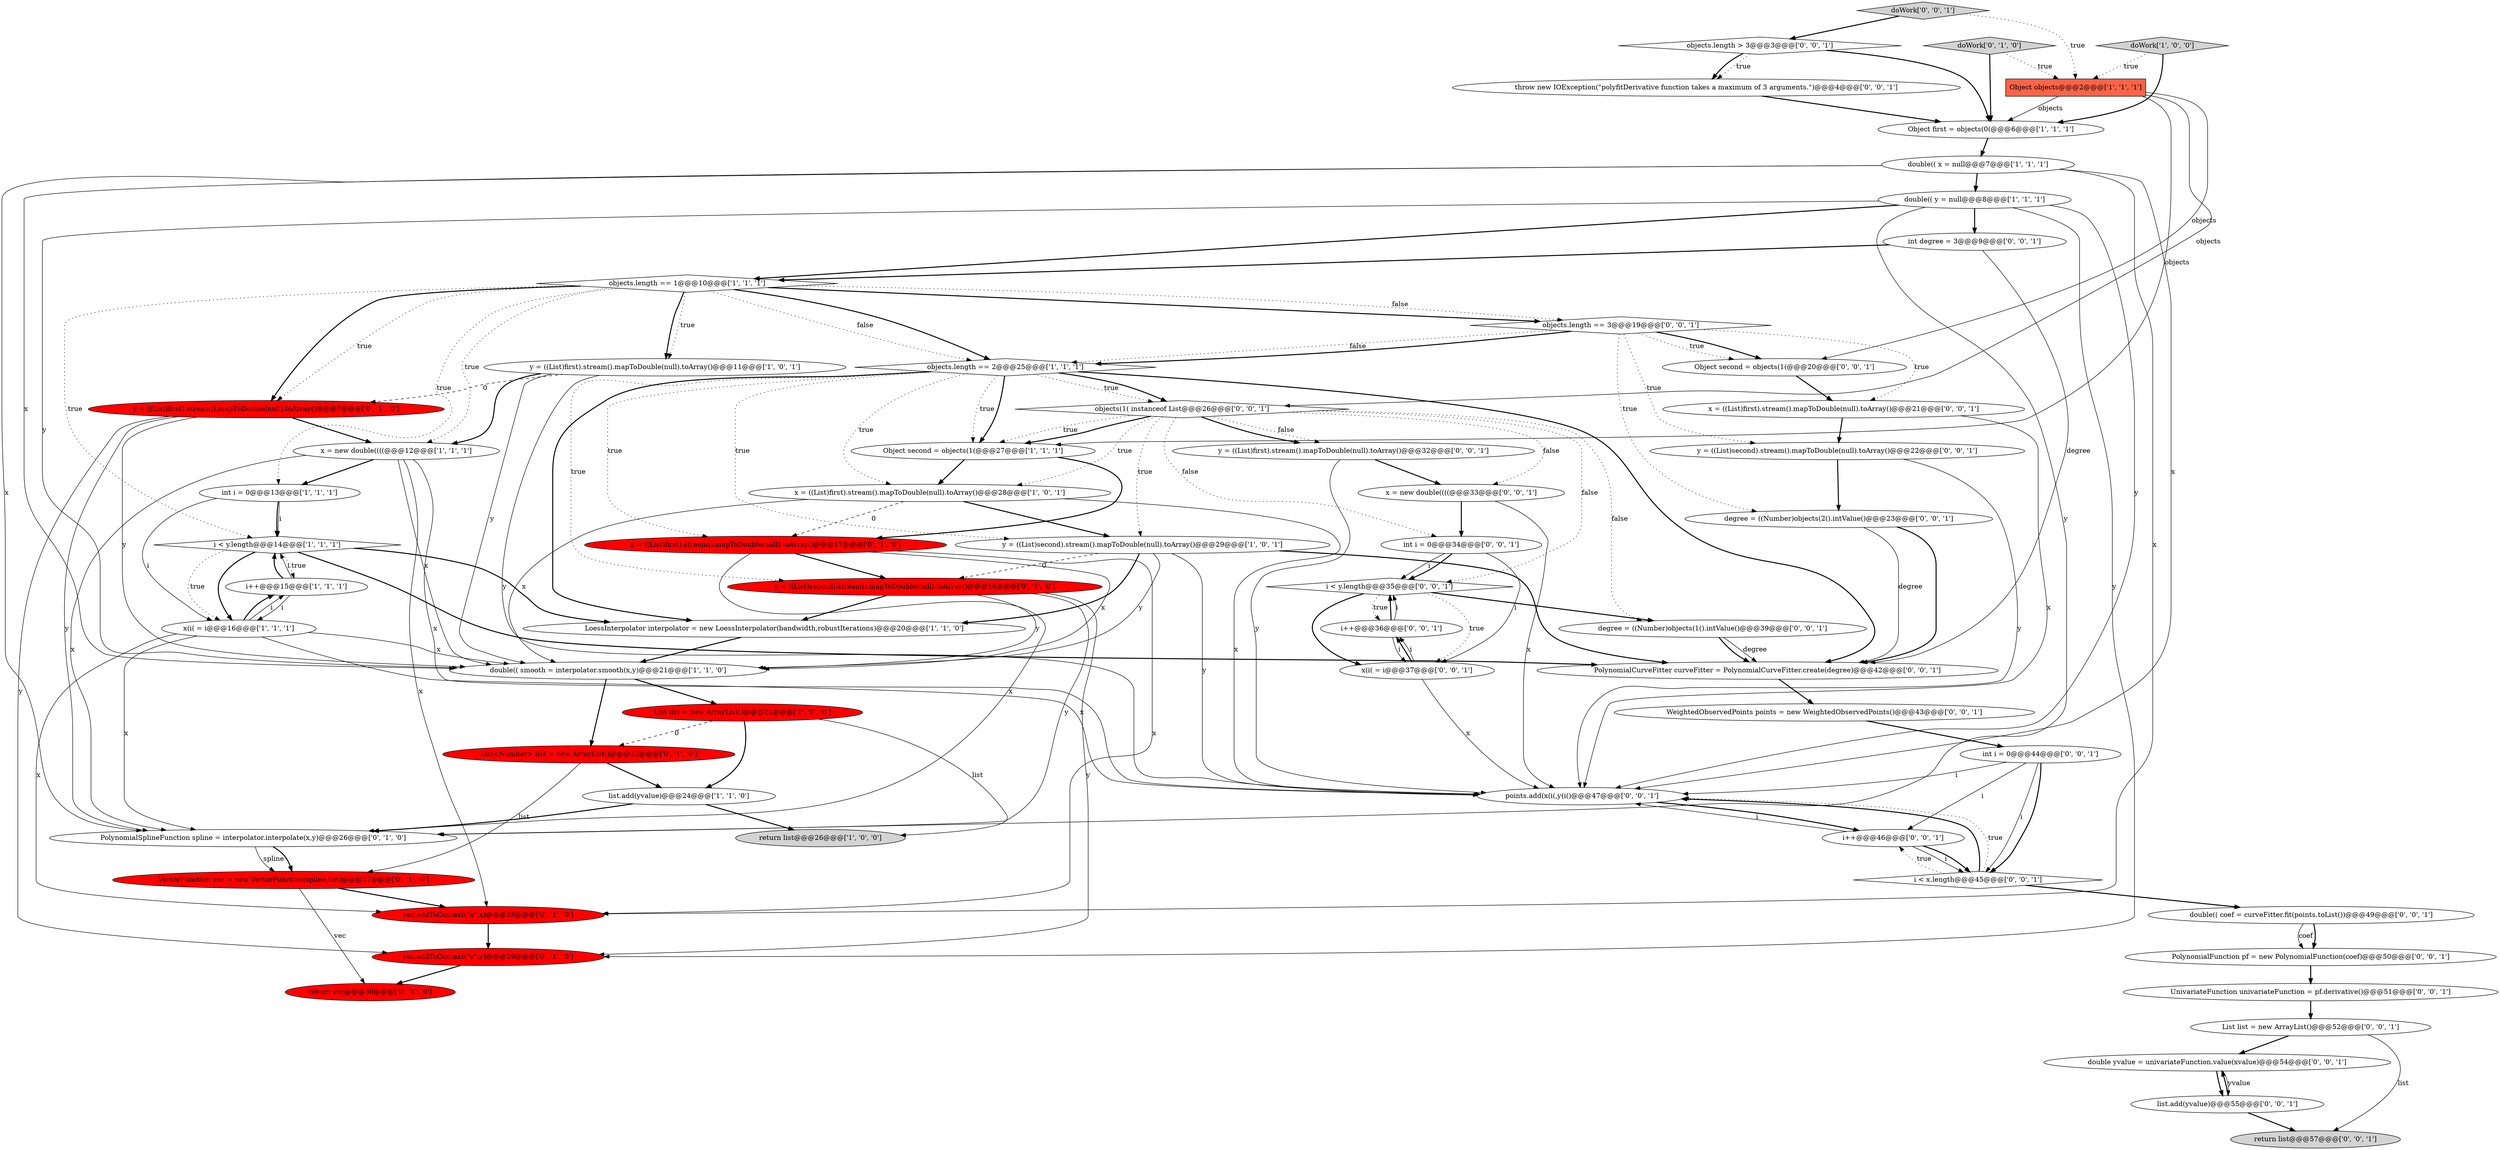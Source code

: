 digraph {
3 [style = filled, label = "LoessInterpolator interpolator = new LoessInterpolator(bandwidth,robustIterations)@@@20@@@['1', '1', '0']", fillcolor = white, shape = ellipse image = "AAA0AAABBB1BBB"];
26 [style = filled, label = "List<Number> list = new ArrayList()@@@22@@@['0', '1', '0']", fillcolor = red, shape = ellipse image = "AAA1AAABBB2BBB"];
59 [style = filled, label = "degree = ((Number)objects(2().intValue()@@@23@@@['0', '0', '1']", fillcolor = white, shape = ellipse image = "AAA0AAABBB3BBB"];
6 [style = filled, label = "y = ((List)second).stream().mapToDouble(null).toArray()@@@29@@@['1', '0', '1']", fillcolor = white, shape = ellipse image = "AAA0AAABBB1BBB"];
33 [style = filled, label = "list.add(yvalue)@@@55@@@['0', '0', '1']", fillcolor = white, shape = ellipse image = "AAA0AAABBB3BBB"];
40 [style = filled, label = "WeightedObservedPoints points = new WeightedObservedPoints()@@@43@@@['0', '0', '1']", fillcolor = white, shape = ellipse image = "AAA0AAABBB3BBB"];
53 [style = filled, label = "double yvalue = univariateFunction.value(xvalue)@@@54@@@['0', '0', '1']", fillcolor = white, shape = ellipse image = "AAA0AAABBB3BBB"];
57 [style = filled, label = "objects.length > 3@@@3@@@['0', '0', '1']", fillcolor = white, shape = diamond image = "AAA0AAABBB3BBB"];
27 [style = filled, label = "x = ((List)first).stream().mapToDouble(null).toArray()@@@17@@@['0', '1', '0']", fillcolor = red, shape = ellipse image = "AAA1AAABBB2BBB"];
54 [style = filled, label = "i < x.length@@@45@@@['0', '0', '1']", fillcolor = white, shape = diamond image = "AAA0AAABBB3BBB"];
42 [style = filled, label = "points.add(x(i(,y(i()@@@47@@@['0', '0', '1']", fillcolor = white, shape = ellipse image = "AAA0AAABBB3BBB"];
13 [style = filled, label = "Object second = objects(1(@@@27@@@['1', '1', '1']", fillcolor = white, shape = ellipse image = "AAA0AAABBB1BBB"];
16 [style = filled, label = "i < y.length@@@14@@@['1', '1', '1']", fillcolor = white, shape = diamond image = "AAA0AAABBB1BBB"];
22 [style = filled, label = "y = ((List)second).stream().mapToDouble(null).toArray()@@@18@@@['0', '1', '0']", fillcolor = red, shape = ellipse image = "AAA1AAABBB2BBB"];
36 [style = filled, label = "throw new IOException(\"polyfitDerivative function takes a maximum of 3 arguments.\")@@@4@@@['0', '0', '1']", fillcolor = white, shape = ellipse image = "AAA0AAABBB3BBB"];
39 [style = filled, label = "int i = 0@@@34@@@['0', '0', '1']", fillcolor = white, shape = ellipse image = "AAA0AAABBB3BBB"];
46 [style = filled, label = "PolynomialCurveFitter curveFitter = PolynomialCurveFitter.create(degree)@@@42@@@['0', '0', '1']", fillcolor = white, shape = ellipse image = "AAA0AAABBB3BBB"];
41 [style = filled, label = "List list = new ArrayList()@@@52@@@['0', '0', '1']", fillcolor = white, shape = ellipse image = "AAA0AAABBB3BBB"];
0 [style = filled, label = "y = ((List)first).stream().mapToDouble(null).toArray()@@@11@@@['1', '0', '1']", fillcolor = white, shape = ellipse image = "AAA0AAABBB1BBB"];
31 [style = filled, label = "i < y.length@@@35@@@['0', '0', '1']", fillcolor = white, shape = diamond image = "AAA0AAABBB3BBB"];
11 [style = filled, label = "x = ((List)first).stream().mapToDouble(null).toArray()@@@28@@@['1', '0', '1']", fillcolor = white, shape = ellipse image = "AAA0AAABBB1BBB"];
5 [style = filled, label = "double(( x = null@@@7@@@['1', '1', '1']", fillcolor = white, shape = ellipse image = "AAA0AAABBB1BBB"];
24 [style = filled, label = "PolynomialSplineFunction spline = interpolator.interpolate(x,y)@@@26@@@['0', '1', '0']", fillcolor = white, shape = ellipse image = "AAA0AAABBB2BBB"];
1 [style = filled, label = "objects.length == 1@@@10@@@['1', '1', '1']", fillcolor = white, shape = diamond image = "AAA0AAABBB1BBB"];
19 [style = filled, label = "list.add(yvalue)@@@24@@@['1', '1', '0']", fillcolor = white, shape = ellipse image = "AAA0AAABBB1BBB"];
14 [style = filled, label = "doWork['1', '0', '0']", fillcolor = lightgray, shape = diamond image = "AAA0AAABBB1BBB"];
2 [style = filled, label = "List list = new ArrayList()@@@22@@@['1', '0', '0']", fillcolor = red, shape = ellipse image = "AAA1AAABBB1BBB"];
29 [style = filled, label = "y = ((List)first).stream().mapToDouble(null).toArray()@@@7@@@['0', '1', '0']", fillcolor = red, shape = ellipse image = "AAA1AAABBB2BBB"];
52 [style = filled, label = "y = ((List)first).stream().mapToDouble(null).toArray()@@@32@@@['0', '0', '1']", fillcolor = white, shape = ellipse image = "AAA0AAABBB3BBB"];
58 [style = filled, label = "doWork['0', '0', '1']", fillcolor = lightgray, shape = diamond image = "AAA0AAABBB3BBB"];
38 [style = filled, label = "i++@@@46@@@['0', '0', '1']", fillcolor = white, shape = ellipse image = "AAA0AAABBB3BBB"];
37 [style = filled, label = "i++@@@36@@@['0', '0', '1']", fillcolor = white, shape = ellipse image = "AAA0AAABBB3BBB"];
17 [style = filled, label = "i++@@@15@@@['1', '1', '1']", fillcolor = white, shape = ellipse image = "AAA0AAABBB1BBB"];
35 [style = filled, label = "UnivariateFunction univariateFunction = pf.derivative()@@@51@@@['0', '0', '1']", fillcolor = white, shape = ellipse image = "AAA0AAABBB3BBB"];
43 [style = filled, label = "return list@@@57@@@['0', '0', '1']", fillcolor = lightgray, shape = ellipse image = "AAA0AAABBB3BBB"];
49 [style = filled, label = "objects.length == 3@@@19@@@['0', '0', '1']", fillcolor = white, shape = diamond image = "AAA0AAABBB3BBB"];
10 [style = filled, label = "return list@@@26@@@['1', '0', '0']", fillcolor = lightgray, shape = ellipse image = "AAA0AAABBB1BBB"];
18 [style = filled, label = "Object first = objects(0(@@@6@@@['1', '1', '1']", fillcolor = white, shape = ellipse image = "AAA0AAABBB1BBB"];
51 [style = filled, label = "int degree = 3@@@9@@@['0', '0', '1']", fillcolor = white, shape = ellipse image = "AAA0AAABBB3BBB"];
8 [style = filled, label = "x(i( = i@@@16@@@['1', '1', '1']", fillcolor = white, shape = ellipse image = "AAA0AAABBB1BBB"];
21 [style = filled, label = "doWork['0', '1', '0']", fillcolor = lightgray, shape = diamond image = "AAA0AAABBB2BBB"];
45 [style = filled, label = "objects(1( instanceof List@@@26@@@['0', '0', '1']", fillcolor = white, shape = diamond image = "AAA0AAABBB3BBB"];
30 [style = filled, label = "vec.addToContext(\"x\",x)@@@28@@@['0', '1', '0']", fillcolor = red, shape = ellipse image = "AAA1AAABBB2BBB"];
56 [style = filled, label = "x(i( = i@@@37@@@['0', '0', '1']", fillcolor = white, shape = ellipse image = "AAA0AAABBB3BBB"];
4 [style = filled, label = "Object objects@@@2@@@['1', '1', '1']", fillcolor = tomato, shape = box image = "AAA0AAABBB1BBB"];
7 [style = filled, label = "double(( y = null@@@8@@@['1', '1', '1']", fillcolor = white, shape = ellipse image = "AAA0AAABBB1BBB"];
20 [style = filled, label = "int i = 0@@@13@@@['1', '1', '1']", fillcolor = white, shape = ellipse image = "AAA0AAABBB1BBB"];
44 [style = filled, label = "degree = ((Number)objects(1().intValue()@@@39@@@['0', '0', '1']", fillcolor = white, shape = ellipse image = "AAA0AAABBB3BBB"];
48 [style = filled, label = "double(( coef = curveFitter.fit(points.toList())@@@49@@@['0', '0', '1']", fillcolor = white, shape = ellipse image = "AAA0AAABBB3BBB"];
47 [style = filled, label = "int i = 0@@@44@@@['0', '0', '1']", fillcolor = white, shape = ellipse image = "AAA0AAABBB3BBB"];
34 [style = filled, label = "x = ((List)first).stream().mapToDouble(null).toArray()@@@21@@@['0', '0', '1']", fillcolor = white, shape = ellipse image = "AAA0AAABBB3BBB"];
50 [style = filled, label = "x = new double((((@@@33@@@['0', '0', '1']", fillcolor = white, shape = ellipse image = "AAA0AAABBB3BBB"];
25 [style = filled, label = "vec.addToContext(\"y\",y)@@@29@@@['0', '1', '0']", fillcolor = red, shape = ellipse image = "AAA1AAABBB2BBB"];
28 [style = filled, label = "VectorFunction vec = new VectorFunction(spline,list)@@@27@@@['0', '1', '0']", fillcolor = red, shape = ellipse image = "AAA1AAABBB2BBB"];
55 [style = filled, label = "PolynomialFunction pf = new PolynomialFunction(coef)@@@50@@@['0', '0', '1']", fillcolor = white, shape = ellipse image = "AAA0AAABBB3BBB"];
60 [style = filled, label = "y = ((List)second).stream().mapToDouble(null).toArray()@@@22@@@['0', '0', '1']", fillcolor = white, shape = ellipse image = "AAA0AAABBB3BBB"];
12 [style = filled, label = "double(( smooth = interpolator.smooth(x,y)@@@21@@@['1', '1', '0']", fillcolor = white, shape = ellipse image = "AAA0AAABBB1BBB"];
23 [style = filled, label = "return vec@@@30@@@['0', '1', '0']", fillcolor = red, shape = ellipse image = "AAA1AAABBB2BBB"];
32 [style = filled, label = "Object second = objects(1(@@@20@@@['0', '0', '1']", fillcolor = white, shape = ellipse image = "AAA0AAABBB3BBB"];
9 [style = filled, label = "objects.length == 2@@@25@@@['1', '1', '1']", fillcolor = white, shape = diamond image = "AAA0AAABBB1BBB"];
15 [style = filled, label = "x = new double((((@@@12@@@['1', '1', '1']", fillcolor = white, shape = ellipse image = "AAA0AAABBB1BBB"];
6->3 [style = bold, label=""];
29->15 [style = bold, label=""];
31->56 [style = dotted, label="true"];
31->56 [style = bold, label=""];
35->41 [style = bold, label=""];
1->49 [style = dotted, label="false"];
16->17 [style = dotted, label="true"];
49->34 [style = dotted, label="true"];
44->46 [style = solid, label="degree"];
45->52 [style = dotted, label="false"];
39->56 [style = solid, label="i"];
51->1 [style = bold, label=""];
54->38 [style = dotted, label="true"];
32->34 [style = bold, label=""];
7->42 [style = solid, label="y"];
17->8 [style = solid, label="i"];
49->60 [style = dotted, label="true"];
45->50 [style = dotted, label="false"];
22->12 [style = solid, label="y"];
26->28 [style = solid, label="list"];
0->15 [style = bold, label=""];
21->18 [style = bold, label=""];
8->30 [style = solid, label="x"];
19->24 [style = bold, label=""];
50->42 [style = solid, label="x"];
44->46 [style = bold, label=""];
28->23 [style = solid, label="vec"];
12->2 [style = bold, label=""];
20->16 [style = bold, label=""];
37->31 [style = bold, label=""];
39->31 [style = bold, label=""];
47->38 [style = solid, label="i"];
15->20 [style = bold, label=""];
36->18 [style = bold, label=""];
8->12 [style = solid, label="x"];
40->47 [style = bold, label=""];
2->10 [style = solid, label="list"];
45->44 [style = dotted, label="false"];
7->12 [style = solid, label="y"];
1->0 [style = dotted, label="true"];
6->46 [style = bold, label=""];
2->26 [style = dashed, label="0"];
15->42 [style = solid, label="x"];
39->31 [style = solid, label="i"];
24->28 [style = solid, label="spline"];
5->12 [style = solid, label="x"];
17->16 [style = bold, label=""];
5->30 [style = solid, label="x"];
34->42 [style = solid, label="x"];
53->33 [style = solid, label="yvalue"];
16->3 [style = bold, label=""];
0->12 [style = solid, label="y"];
24->28 [style = bold, label=""];
7->1 [style = bold, label=""];
28->30 [style = bold, label=""];
29->24 [style = solid, label="y"];
6->12 [style = solid, label="y"];
57->36 [style = dotted, label="true"];
7->25 [style = solid, label="y"];
1->9 [style = dotted, label="false"];
47->42 [style = solid, label="i"];
27->30 [style = solid, label="x"];
47->54 [style = solid, label="i"];
1->49 [style = bold, label=""];
1->0 [style = bold, label=""];
56->42 [style = solid, label="x"];
27->22 [style = bold, label=""];
13->11 [style = bold, label=""];
50->39 [style = bold, label=""];
6->22 [style = dashed, label="0"];
11->42 [style = solid, label="x"];
49->32 [style = bold, label=""];
41->53 [style = bold, label=""];
8->17 [style = bold, label=""];
7->24 [style = solid, label="y"];
7->51 [style = bold, label=""];
47->54 [style = bold, label=""];
4->45 [style = solid, label="objects"];
1->15 [style = dotted, label="true"];
48->55 [style = bold, label=""];
9->13 [style = dotted, label="true"];
15->12 [style = solid, label="x"];
49->59 [style = dotted, label="true"];
53->33 [style = bold, label=""];
38->42 [style = solid, label="i"];
5->7 [style = bold, label=""];
45->39 [style = dotted, label="false"];
14->18 [style = bold, label=""];
46->40 [style = bold, label=""];
55->35 [style = bold, label=""];
14->4 [style = dotted, label="true"];
45->52 [style = bold, label=""];
42->38 [style = bold, label=""];
59->46 [style = bold, label=""];
16->8 [style = dotted, label="true"];
20->8 [style = solid, label="i"];
49->9 [style = dotted, label="false"];
4->18 [style = solid, label="objects"];
15->30 [style = solid, label="x"];
16->8 [style = bold, label=""];
38->54 [style = bold, label=""];
4->13 [style = solid, label="objects"];
9->11 [style = dotted, label="true"];
58->4 [style = dotted, label="true"];
9->46 [style = bold, label=""];
56->37 [style = bold, label=""];
58->57 [style = bold, label=""];
45->31 [style = dotted, label="false"];
19->10 [style = bold, label=""];
3->12 [style = bold, label=""];
41->43 [style = solid, label="list"];
26->19 [style = bold, label=""];
1->9 [style = bold, label=""];
54->42 [style = bold, label=""];
4->32 [style = solid, label="objects"];
45->13 [style = dotted, label="true"];
13->27 [style = bold, label=""];
15->24 [style = solid, label="x"];
38->54 [style = solid, label="i"];
31->44 [style = bold, label=""];
9->45 [style = dotted, label="true"];
20->16 [style = solid, label="i"];
45->11 [style = dotted, label="true"];
54->42 [style = dotted, label="true"];
60->42 [style = solid, label="y"];
33->43 [style = bold, label=""];
37->31 [style = solid, label="i"];
0->29 [style = dashed, label="0"];
22->25 [style = solid, label="y"];
9->3 [style = bold, label=""];
52->50 [style = bold, label=""];
1->16 [style = dotted, label="true"];
29->25 [style = solid, label="y"];
11->27 [style = dashed, label="0"];
59->46 [style = solid, label="degree"];
52->42 [style = solid, label="y"];
1->29 [style = bold, label=""];
9->22 [style = dotted, label="true"];
1->20 [style = dotted, label="true"];
8->24 [style = solid, label="x"];
8->17 [style = solid, label="i"];
45->6 [style = dotted, label="true"];
16->46 [style = bold, label=""];
2->19 [style = bold, label=""];
31->37 [style = dotted, label="true"];
5->42 [style = solid, label="x"];
25->23 [style = bold, label=""];
11->6 [style = bold, label=""];
0->42 [style = solid, label="y"];
11->12 [style = solid, label="x"];
27->12 [style = solid, label="x"];
37->56 [style = solid, label="i"];
30->25 [style = bold, label=""];
54->48 [style = bold, label=""];
45->13 [style = bold, label=""];
12->26 [style = bold, label=""];
57->18 [style = bold, label=""];
27->24 [style = solid, label="x"];
60->59 [style = bold, label=""];
9->6 [style = dotted, label="true"];
21->4 [style = dotted, label="true"];
33->53 [style = bold, label=""];
22->24 [style = solid, label="y"];
9->27 [style = dotted, label="true"];
5->24 [style = solid, label="x"];
8->42 [style = solid, label="x"];
22->3 [style = bold, label=""];
1->29 [style = dotted, label="true"];
34->60 [style = bold, label=""];
48->55 [style = solid, label="coef"];
17->16 [style = solid, label="i"];
9->45 [style = bold, label=""];
18->5 [style = bold, label=""];
57->36 [style = bold, label=""];
51->46 [style = solid, label="degree"];
29->12 [style = solid, label="y"];
49->9 [style = bold, label=""];
56->37 [style = solid, label="i"];
49->32 [style = dotted, label="true"];
6->42 [style = solid, label="y"];
9->13 [style = bold, label=""];
}
